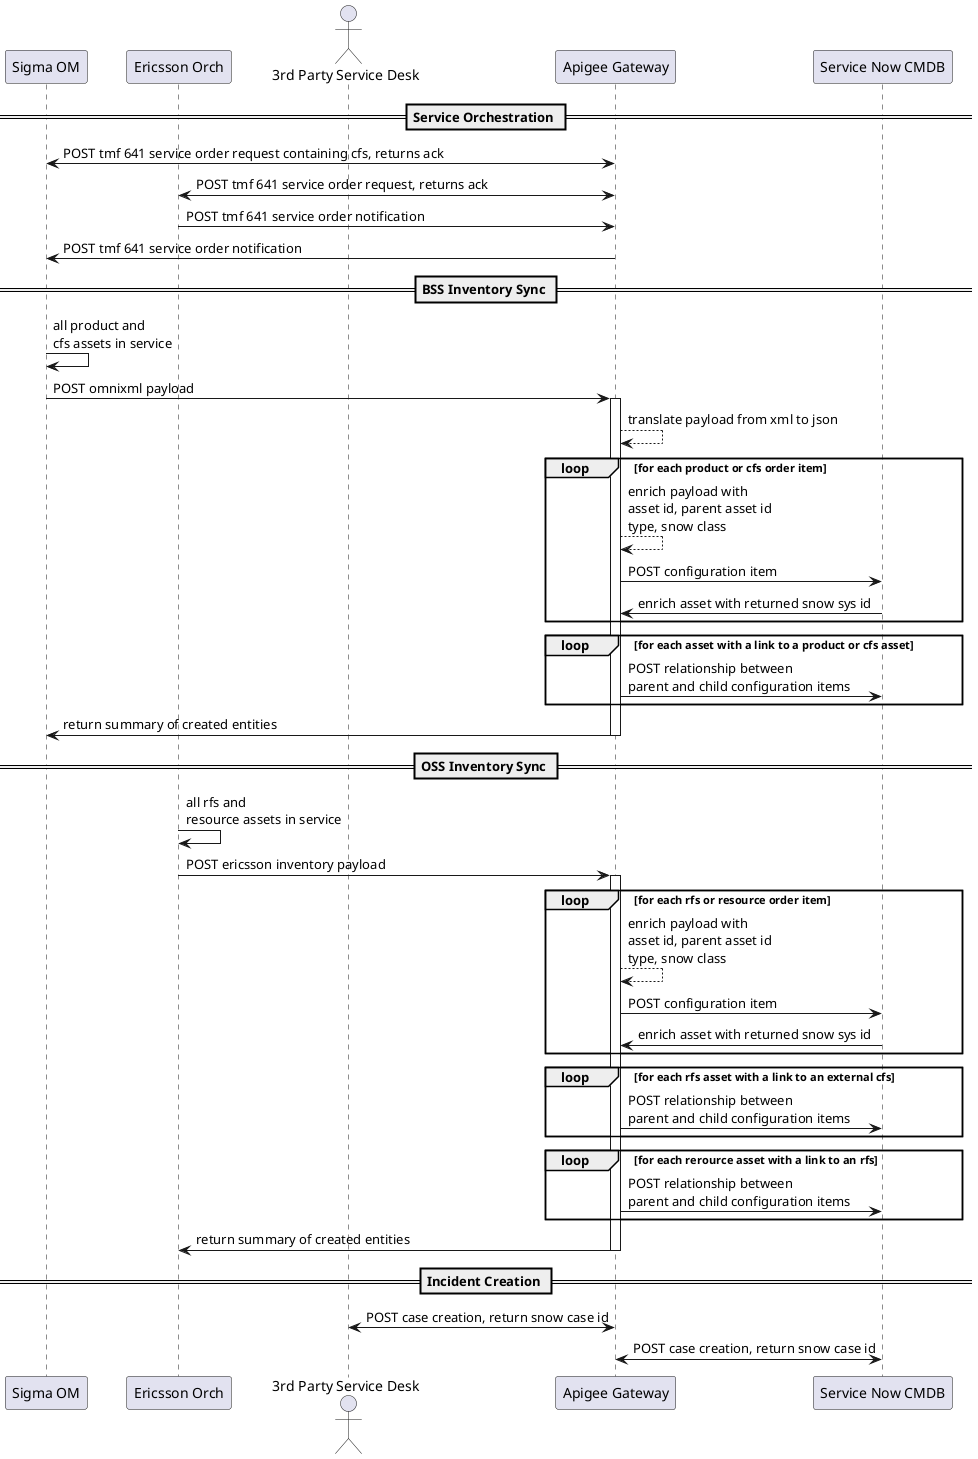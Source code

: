 @startuml
' box "BSS"
participant "Sigma OM" as sigma
' end box
' box "OSS"
participant "Ericsson Orch" as ericsson
' end box
' box "Integration"
actor "3rd Party Service Desk" as inlifeuser
participant "Apigee Gateway" as apigee
' end box
' box "Inlife"
participant "Service Now CMDB" as snow

' end box
== Service Orchestration ==
sigma <-> apigee: POST tmf 641 service order request containing cfs, returns ack
apigee <-> ericsson: POST tmf 641 service order request, returns ack
' loop for each cfs
ericsson -> apigee: POST tmf 641 service order notification
apigee -> sigma: POST tmf 641 service order notification
' end

== BSS Inventory Sync ==
sigma -> sigma: all product and\ncfs assets in service
sigma -> apigee: POST omnixml payload
activate apigee

apigee --> apigee: translate payload from xml to json
loop for each product or cfs order item
apigee --> apigee: enrich payload with\nasset id, parent asset id\ntype, snow class

apigee -> snow: POST configuration item
snow -> apigee: enrich asset with returned snow sys id
end

loop for each asset with a link to a product or cfs asset
apigee -> snow: POST relationship between\nparent and child configuration items
end

apigee -> sigma: return summary of created entities
deactivate apigee

== OSS Inventory Sync ==
ericsson -> ericsson: all rfs and\nresource assets in service
ericsson -> apigee: POST ericsson inventory payload
activate apigee

loop for each rfs or resource order item
apigee --> apigee: enrich payload with\nasset id, parent asset id\ntype, snow class

apigee -> snow: POST configuration item
snow -> apigee: enrich asset with returned snow sys id
end

loop for each rfs asset with a link to an external cfs
apigee -> snow: POST relationship between\nparent and child configuration items
end

loop for each rerource asset with a link to an rfs
apigee -> snow: POST relationship between\nparent and child configuration items
end

apigee -> ericsson: return summary of created entities
deactivate apigee

== Incident Creation ==
inlifeuser <-> apigee: POST case creation, return snow case id
apigee <-> snow: POST case creation, return snow case id
@enduml
